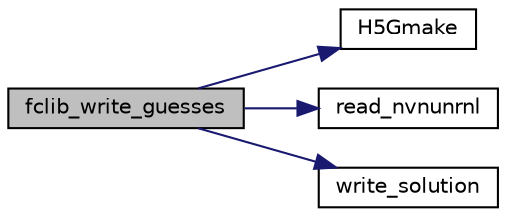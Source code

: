 digraph "fclib_write_guesses"
{
  edge [fontname="Helvetica",fontsize="10",labelfontname="Helvetica",labelfontsize="10"];
  node [fontname="Helvetica",fontsize="10",shape=record];
  rankdir="LR";
  Node14 [label="fclib_write_guesses",height=0.2,width=0.4,color="black", fillcolor="grey75", style="filled", fontcolor="black"];
  Node14 -> Node15 [color="midnightblue",fontsize="10",style="solid",fontname="Helvetica"];
  Node15 [label="H5Gmake",height=0.2,width=0.4,color="black", fillcolor="white", style="filled",URL="$fclib_8h.html#a4af9c6a6525fa117fd4573ca3d6dce2e",tooltip="make group "];
  Node14 -> Node16 [color="midnightblue",fontsize="10",style="solid",fontname="Helvetica"];
  Node16 [label="read_nvnunrnl",height=0.2,width=0.4,color="black", fillcolor="white", style="filled",URL="$fclib_8h.html#ae7cbd3c281953eef55e58f5e84118279",tooltip="read solution sizes "];
  Node14 -> Node17 [color="midnightblue",fontsize="10",style="solid",fontname="Helvetica"];
  Node17 [label="write_solution",height=0.2,width=0.4,color="black", fillcolor="white", style="filled",URL="$fclib_8h.html#a1ef46fed17c8448bf63f11ae6756d0de",tooltip="write solution "];
}
